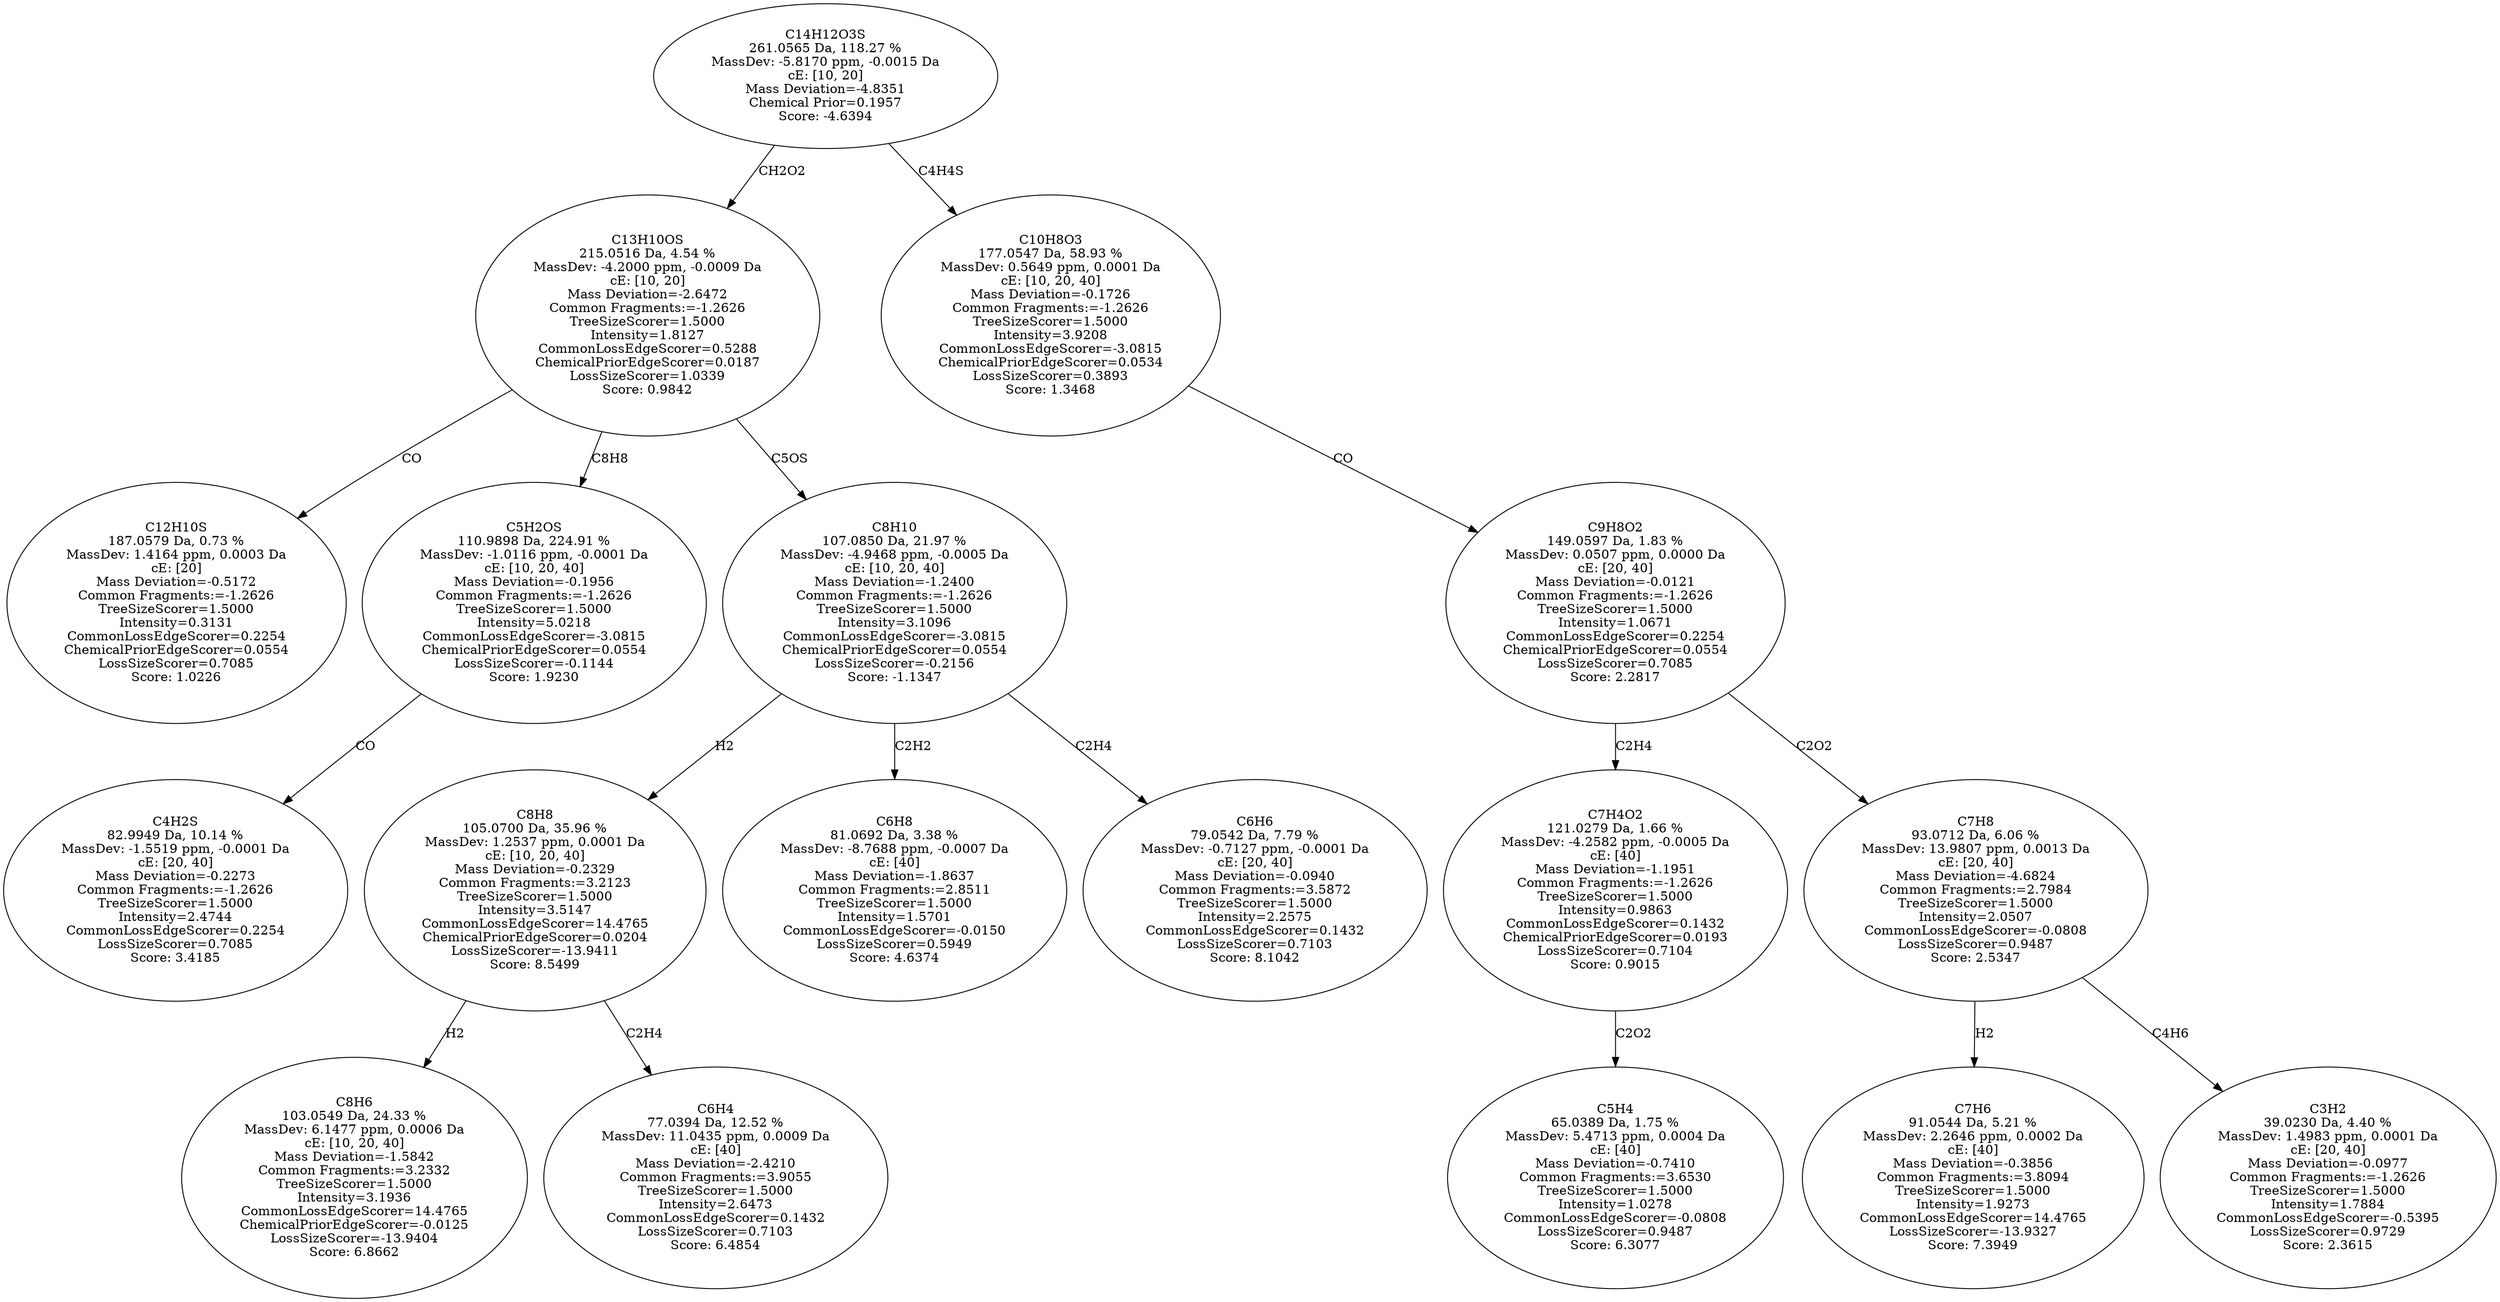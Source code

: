 strict digraph {
v1 [label="C12H10S\n187.0579 Da, 0.73 %\nMassDev: 1.4164 ppm, 0.0003 Da\ncE: [20]\nMass Deviation=-0.5172\nCommon Fragments:=-1.2626\nTreeSizeScorer=1.5000\nIntensity=0.3131\nCommonLossEdgeScorer=0.2254\nChemicalPriorEdgeScorer=0.0554\nLossSizeScorer=0.7085\nScore: 1.0226"];
v2 [label="C4H2S\n82.9949 Da, 10.14 %\nMassDev: -1.5519 ppm, -0.0001 Da\ncE: [20, 40]\nMass Deviation=-0.2273\nCommon Fragments:=-1.2626\nTreeSizeScorer=1.5000\nIntensity=2.4744\nCommonLossEdgeScorer=0.2254\nLossSizeScorer=0.7085\nScore: 3.4185"];
v3 [label="C5H2OS\n110.9898 Da, 224.91 %\nMassDev: -1.0116 ppm, -0.0001 Da\ncE: [10, 20, 40]\nMass Deviation=-0.1956\nCommon Fragments:=-1.2626\nTreeSizeScorer=1.5000\nIntensity=5.0218\nCommonLossEdgeScorer=-3.0815\nChemicalPriorEdgeScorer=0.0554\nLossSizeScorer=-0.1144\nScore: 1.9230"];
v4 [label="C8H6\n103.0549 Da, 24.33 %\nMassDev: 6.1477 ppm, 0.0006 Da\ncE: [10, 20, 40]\nMass Deviation=-1.5842\nCommon Fragments:=3.2332\nTreeSizeScorer=1.5000\nIntensity=3.1936\nCommonLossEdgeScorer=14.4765\nChemicalPriorEdgeScorer=-0.0125\nLossSizeScorer=-13.9404\nScore: 6.8662"];
v5 [label="C6H4\n77.0394 Da, 12.52 %\nMassDev: 11.0435 ppm, 0.0009 Da\ncE: [40]\nMass Deviation=-2.4210\nCommon Fragments:=3.9055\nTreeSizeScorer=1.5000\nIntensity=2.6473\nCommonLossEdgeScorer=0.1432\nLossSizeScorer=0.7103\nScore: 6.4854"];
v6 [label="C8H8\n105.0700 Da, 35.96 %\nMassDev: 1.2537 ppm, 0.0001 Da\ncE: [10, 20, 40]\nMass Deviation=-0.2329\nCommon Fragments:=3.2123\nTreeSizeScorer=1.5000\nIntensity=3.5147\nCommonLossEdgeScorer=14.4765\nChemicalPriorEdgeScorer=0.0204\nLossSizeScorer=-13.9411\nScore: 8.5499"];
v7 [label="C6H8\n81.0692 Da, 3.38 %\nMassDev: -8.7688 ppm, -0.0007 Da\ncE: [40]\nMass Deviation=-1.8637\nCommon Fragments:=2.8511\nTreeSizeScorer=1.5000\nIntensity=1.5701\nCommonLossEdgeScorer=-0.0150\nLossSizeScorer=0.5949\nScore: 4.6374"];
v8 [label="C6H6\n79.0542 Da, 7.79 %\nMassDev: -0.7127 ppm, -0.0001 Da\ncE: [20, 40]\nMass Deviation=-0.0940\nCommon Fragments:=3.5872\nTreeSizeScorer=1.5000\nIntensity=2.2575\nCommonLossEdgeScorer=0.1432\nLossSizeScorer=0.7103\nScore: 8.1042"];
v9 [label="C8H10\n107.0850 Da, 21.97 %\nMassDev: -4.9468 ppm, -0.0005 Da\ncE: [10, 20, 40]\nMass Deviation=-1.2400\nCommon Fragments:=-1.2626\nTreeSizeScorer=1.5000\nIntensity=3.1096\nCommonLossEdgeScorer=-3.0815\nChemicalPriorEdgeScorer=0.0554\nLossSizeScorer=-0.2156\nScore: -1.1347"];
v10 [label="C13H10OS\n215.0516 Da, 4.54 %\nMassDev: -4.2000 ppm, -0.0009 Da\ncE: [10, 20]\nMass Deviation=-2.6472\nCommon Fragments:=-1.2626\nTreeSizeScorer=1.5000\nIntensity=1.8127\nCommonLossEdgeScorer=0.5288\nChemicalPriorEdgeScorer=0.0187\nLossSizeScorer=1.0339\nScore: 0.9842"];
v11 [label="C5H4\n65.0389 Da, 1.75 %\nMassDev: 5.4713 ppm, 0.0004 Da\ncE: [40]\nMass Deviation=-0.7410\nCommon Fragments:=3.6530\nTreeSizeScorer=1.5000\nIntensity=1.0278\nCommonLossEdgeScorer=-0.0808\nLossSizeScorer=0.9487\nScore: 6.3077"];
v12 [label="C7H4O2\n121.0279 Da, 1.66 %\nMassDev: -4.2582 ppm, -0.0005 Da\ncE: [40]\nMass Deviation=-1.1951\nCommon Fragments:=-1.2626\nTreeSizeScorer=1.5000\nIntensity=0.9863\nCommonLossEdgeScorer=0.1432\nChemicalPriorEdgeScorer=0.0193\nLossSizeScorer=0.7104\nScore: 0.9015"];
v13 [label="C7H6\n91.0544 Da, 5.21 %\nMassDev: 2.2646 ppm, 0.0002 Da\ncE: [40]\nMass Deviation=-0.3856\nCommon Fragments:=3.8094\nTreeSizeScorer=1.5000\nIntensity=1.9273\nCommonLossEdgeScorer=14.4765\nLossSizeScorer=-13.9327\nScore: 7.3949"];
v14 [label="C3H2\n39.0230 Da, 4.40 %\nMassDev: 1.4983 ppm, 0.0001 Da\ncE: [20, 40]\nMass Deviation=-0.0977\nCommon Fragments:=-1.2626\nTreeSizeScorer=1.5000\nIntensity=1.7884\nCommonLossEdgeScorer=-0.5395\nLossSizeScorer=0.9729\nScore: 2.3615"];
v15 [label="C7H8\n93.0712 Da, 6.06 %\nMassDev: 13.9807 ppm, 0.0013 Da\ncE: [20, 40]\nMass Deviation=-4.6824\nCommon Fragments:=2.7984\nTreeSizeScorer=1.5000\nIntensity=2.0507\nCommonLossEdgeScorer=-0.0808\nLossSizeScorer=0.9487\nScore: 2.5347"];
v16 [label="C9H8O2\n149.0597 Da, 1.83 %\nMassDev: 0.0507 ppm, 0.0000 Da\ncE: [20, 40]\nMass Deviation=-0.0121\nCommon Fragments:=-1.2626\nTreeSizeScorer=1.5000\nIntensity=1.0671\nCommonLossEdgeScorer=0.2254\nChemicalPriorEdgeScorer=0.0554\nLossSizeScorer=0.7085\nScore: 2.2817"];
v17 [label="C10H8O3\n177.0547 Da, 58.93 %\nMassDev: 0.5649 ppm, 0.0001 Da\ncE: [10, 20, 40]\nMass Deviation=-0.1726\nCommon Fragments:=-1.2626\nTreeSizeScorer=1.5000\nIntensity=3.9208\nCommonLossEdgeScorer=-3.0815\nChemicalPriorEdgeScorer=0.0534\nLossSizeScorer=0.3893\nScore: 1.3468"];
v18 [label="C14H12O3S\n261.0565 Da, 118.27 %\nMassDev: -5.8170 ppm, -0.0015 Da\ncE: [10, 20]\nMass Deviation=-4.8351\nChemical Prior=0.1957\nScore: -4.6394"];
v10 -> v1 [label="CO"];
v3 -> v2 [label="CO"];
v10 -> v3 [label="C8H8"];
v6 -> v4 [label="H2"];
v6 -> v5 [label="C2H4"];
v9 -> v6 [label="H2"];
v9 -> v7 [label="C2H2"];
v9 -> v8 [label="C2H4"];
v10 -> v9 [label="C5OS"];
v18 -> v10 [label="CH2O2"];
v12 -> v11 [label="C2O2"];
v16 -> v12 [label="C2H4"];
v15 -> v13 [label="H2"];
v15 -> v14 [label="C4H6"];
v16 -> v15 [label="C2O2"];
v17 -> v16 [label="CO"];
v18 -> v17 [label="C4H4S"];
}